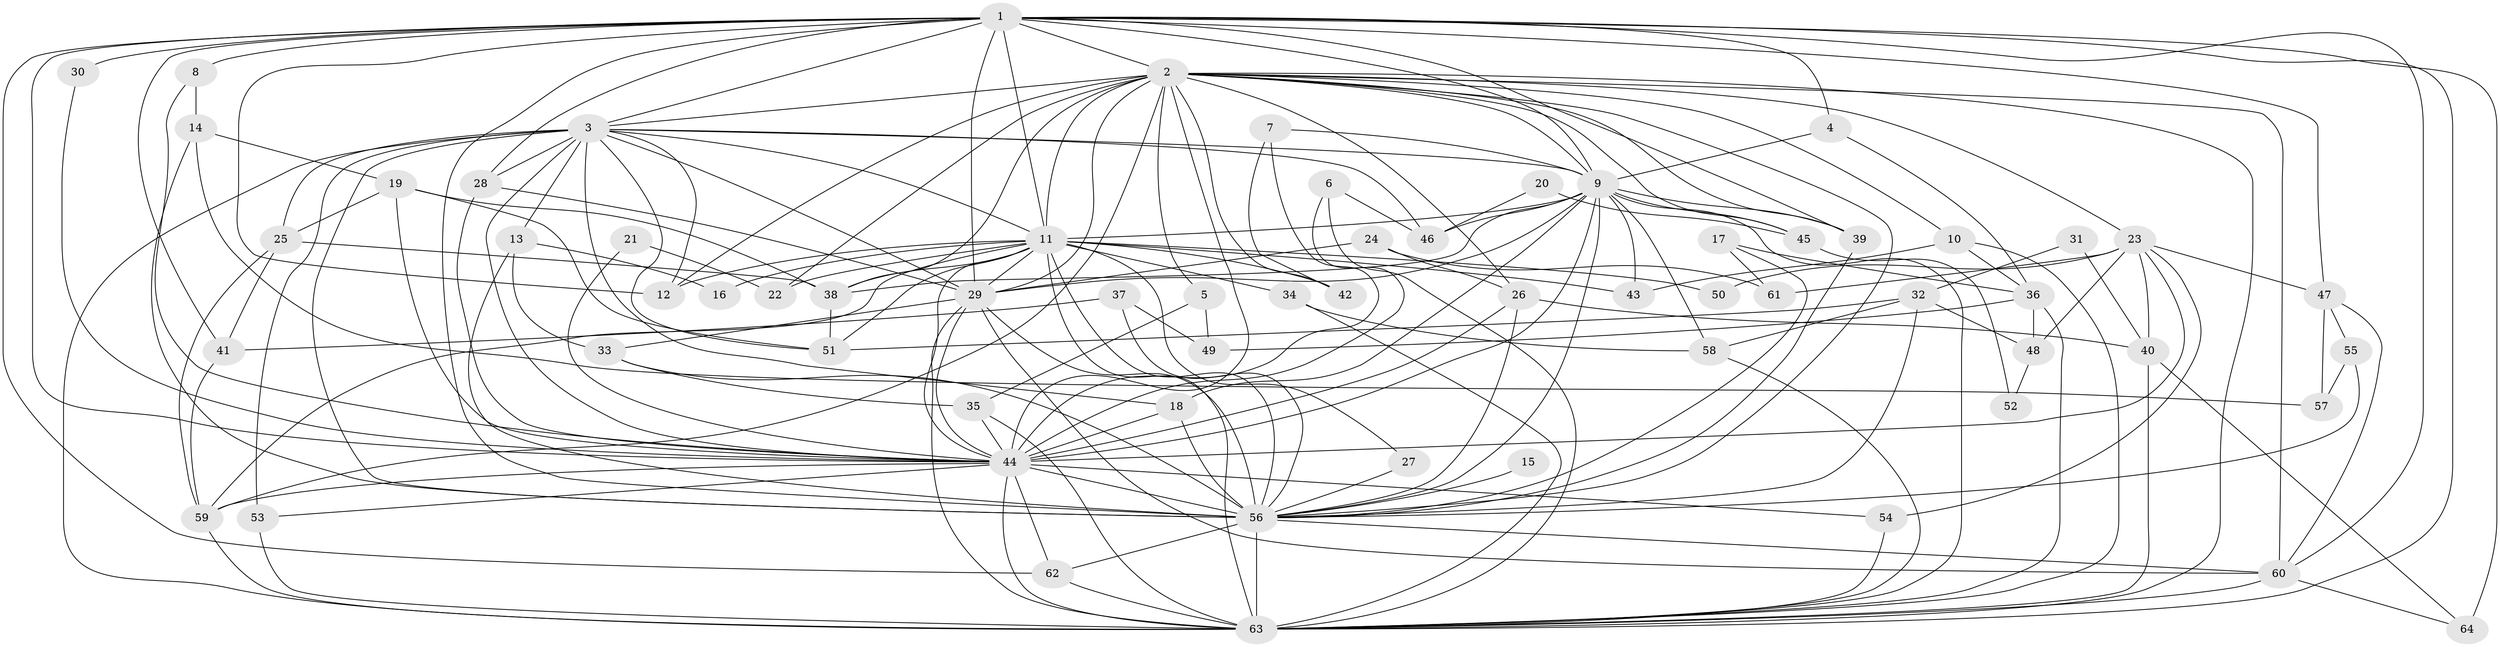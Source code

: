 // original degree distribution, {21: 0.007874015748031496, 24: 0.015748031496062992, 26: 0.007874015748031496, 31: 0.007874015748031496, 23: 0.007874015748031496, 25: 0.007874015748031496, 18: 0.007874015748031496, 13: 0.007874015748031496, 14: 0.007874015748031496, 3: 0.2204724409448819, 5: 0.07086614173228346, 2: 0.48031496062992124, 6: 0.031496062992125984, 4: 0.11023622047244094, 8: 0.007874015748031496}
// Generated by graph-tools (version 1.1) at 2025/01/03/09/25 03:01:12]
// undirected, 64 vertices, 185 edges
graph export_dot {
graph [start="1"]
  node [color=gray90,style=filled];
  1;
  2;
  3;
  4;
  5;
  6;
  7;
  8;
  9;
  10;
  11;
  12;
  13;
  14;
  15;
  16;
  17;
  18;
  19;
  20;
  21;
  22;
  23;
  24;
  25;
  26;
  27;
  28;
  29;
  30;
  31;
  32;
  33;
  34;
  35;
  36;
  37;
  38;
  39;
  40;
  41;
  42;
  43;
  44;
  45;
  46;
  47;
  48;
  49;
  50;
  51;
  52;
  53;
  54;
  55;
  56;
  57;
  58;
  59;
  60;
  61;
  62;
  63;
  64;
  1 -- 2 [weight=2.0];
  1 -- 3 [weight=2.0];
  1 -- 4 [weight=1.0];
  1 -- 8 [weight=1.0];
  1 -- 9 [weight=2.0];
  1 -- 11 [weight=3.0];
  1 -- 12 [weight=1.0];
  1 -- 28 [weight=1.0];
  1 -- 29 [weight=2.0];
  1 -- 30 [weight=1.0];
  1 -- 39 [weight=1.0];
  1 -- 41 [weight=1.0];
  1 -- 44 [weight=2.0];
  1 -- 47 [weight=2.0];
  1 -- 56 [weight=2.0];
  1 -- 60 [weight=1.0];
  1 -- 62 [weight=1.0];
  1 -- 63 [weight=2.0];
  1 -- 64 [weight=1.0];
  2 -- 3 [weight=1.0];
  2 -- 5 [weight=1.0];
  2 -- 9 [weight=1.0];
  2 -- 10 [weight=1.0];
  2 -- 11 [weight=1.0];
  2 -- 12 [weight=1.0];
  2 -- 22 [weight=2.0];
  2 -- 23 [weight=1.0];
  2 -- 26 [weight=1.0];
  2 -- 29 [weight=2.0];
  2 -- 38 [weight=1.0];
  2 -- 39 [weight=1.0];
  2 -- 42 [weight=1.0];
  2 -- 44 [weight=2.0];
  2 -- 45 [weight=1.0];
  2 -- 56 [weight=1.0];
  2 -- 59 [weight=1.0];
  2 -- 60 [weight=1.0];
  2 -- 63 [weight=1.0];
  3 -- 9 [weight=2.0];
  3 -- 11 [weight=1.0];
  3 -- 12 [weight=1.0];
  3 -- 13 [weight=2.0];
  3 -- 18 [weight=1.0];
  3 -- 25 [weight=1.0];
  3 -- 28 [weight=1.0];
  3 -- 29 [weight=1.0];
  3 -- 44 [weight=1.0];
  3 -- 46 [weight=1.0];
  3 -- 51 [weight=1.0];
  3 -- 53 [weight=1.0];
  3 -- 56 [weight=2.0];
  3 -- 63 [weight=2.0];
  4 -- 9 [weight=1.0];
  4 -- 36 [weight=1.0];
  5 -- 35 [weight=1.0];
  5 -- 49 [weight=1.0];
  6 -- 44 [weight=1.0];
  6 -- 46 [weight=1.0];
  6 -- 63 [weight=1.0];
  7 -- 9 [weight=1.0];
  7 -- 42 [weight=1.0];
  7 -- 44 [weight=1.0];
  8 -- 14 [weight=1.0];
  8 -- 44 [weight=1.0];
  9 -- 11 [weight=2.0];
  9 -- 18 [weight=1.0];
  9 -- 29 [weight=1.0];
  9 -- 38 [weight=1.0];
  9 -- 39 [weight=2.0];
  9 -- 43 [weight=2.0];
  9 -- 44 [weight=1.0];
  9 -- 45 [weight=2.0];
  9 -- 46 [weight=1.0];
  9 -- 56 [weight=1.0];
  9 -- 58 [weight=1.0];
  9 -- 63 [weight=1.0];
  10 -- 36 [weight=1.0];
  10 -- 43 [weight=1.0];
  10 -- 63 [weight=1.0];
  11 -- 12 [weight=1.0];
  11 -- 16 [weight=1.0];
  11 -- 22 [weight=1.0];
  11 -- 27 [weight=1.0];
  11 -- 29 [weight=1.0];
  11 -- 34 [weight=2.0];
  11 -- 38 [weight=1.0];
  11 -- 42 [weight=1.0];
  11 -- 43 [weight=1.0];
  11 -- 44 [weight=1.0];
  11 -- 50 [weight=2.0];
  11 -- 51 [weight=1.0];
  11 -- 56 [weight=1.0];
  11 -- 59 [weight=1.0];
  11 -- 63 [weight=1.0];
  13 -- 16 [weight=1.0];
  13 -- 33 [weight=1.0];
  13 -- 56 [weight=1.0];
  14 -- 19 [weight=1.0];
  14 -- 56 [weight=1.0];
  14 -- 57 [weight=1.0];
  15 -- 56 [weight=1.0];
  17 -- 36 [weight=1.0];
  17 -- 56 [weight=1.0];
  17 -- 61 [weight=1.0];
  18 -- 44 [weight=1.0];
  18 -- 56 [weight=1.0];
  19 -- 25 [weight=1.0];
  19 -- 38 [weight=1.0];
  19 -- 44 [weight=1.0];
  19 -- 51 [weight=1.0];
  20 -- 45 [weight=1.0];
  20 -- 46 [weight=1.0];
  21 -- 22 [weight=1.0];
  21 -- 44 [weight=1.0];
  23 -- 40 [weight=1.0];
  23 -- 44 [weight=1.0];
  23 -- 47 [weight=1.0];
  23 -- 48 [weight=1.0];
  23 -- 50 [weight=1.0];
  23 -- 54 [weight=1.0];
  23 -- 61 [weight=1.0];
  24 -- 26 [weight=1.0];
  24 -- 29 [weight=1.0];
  24 -- 61 [weight=1.0];
  25 -- 38 [weight=1.0];
  25 -- 41 [weight=1.0];
  25 -- 59 [weight=1.0];
  26 -- 40 [weight=1.0];
  26 -- 44 [weight=1.0];
  26 -- 56 [weight=1.0];
  27 -- 56 [weight=1.0];
  28 -- 29 [weight=1.0];
  28 -- 44 [weight=1.0];
  29 -- 33 [weight=1.0];
  29 -- 44 [weight=1.0];
  29 -- 56 [weight=1.0];
  29 -- 60 [weight=1.0];
  29 -- 63 [weight=1.0];
  30 -- 44 [weight=1.0];
  31 -- 32 [weight=1.0];
  31 -- 40 [weight=1.0];
  32 -- 48 [weight=1.0];
  32 -- 51 [weight=1.0];
  32 -- 56 [weight=1.0];
  32 -- 58 [weight=1.0];
  33 -- 35 [weight=1.0];
  33 -- 56 [weight=1.0];
  34 -- 58 [weight=1.0];
  34 -- 63 [weight=1.0];
  35 -- 44 [weight=1.0];
  35 -- 63 [weight=1.0];
  36 -- 48 [weight=1.0];
  36 -- 49 [weight=1.0];
  36 -- 63 [weight=1.0];
  37 -- 41 [weight=1.0];
  37 -- 49 [weight=1.0];
  37 -- 56 [weight=1.0];
  38 -- 51 [weight=1.0];
  39 -- 56 [weight=1.0];
  40 -- 63 [weight=1.0];
  40 -- 64 [weight=1.0];
  41 -- 59 [weight=1.0];
  44 -- 53 [weight=1.0];
  44 -- 54 [weight=1.0];
  44 -- 56 [weight=2.0];
  44 -- 59 [weight=1.0];
  44 -- 62 [weight=1.0];
  44 -- 63 [weight=4.0];
  45 -- 52 [weight=1.0];
  47 -- 55 [weight=1.0];
  47 -- 57 [weight=1.0];
  47 -- 60 [weight=1.0];
  48 -- 52 [weight=1.0];
  53 -- 63 [weight=1.0];
  54 -- 63 [weight=1.0];
  55 -- 56 [weight=1.0];
  55 -- 57 [weight=1.0];
  56 -- 60 [weight=1.0];
  56 -- 62 [weight=1.0];
  56 -- 63 [weight=1.0];
  58 -- 63 [weight=1.0];
  59 -- 63 [weight=1.0];
  60 -- 63 [weight=1.0];
  60 -- 64 [weight=1.0];
  62 -- 63 [weight=1.0];
}
